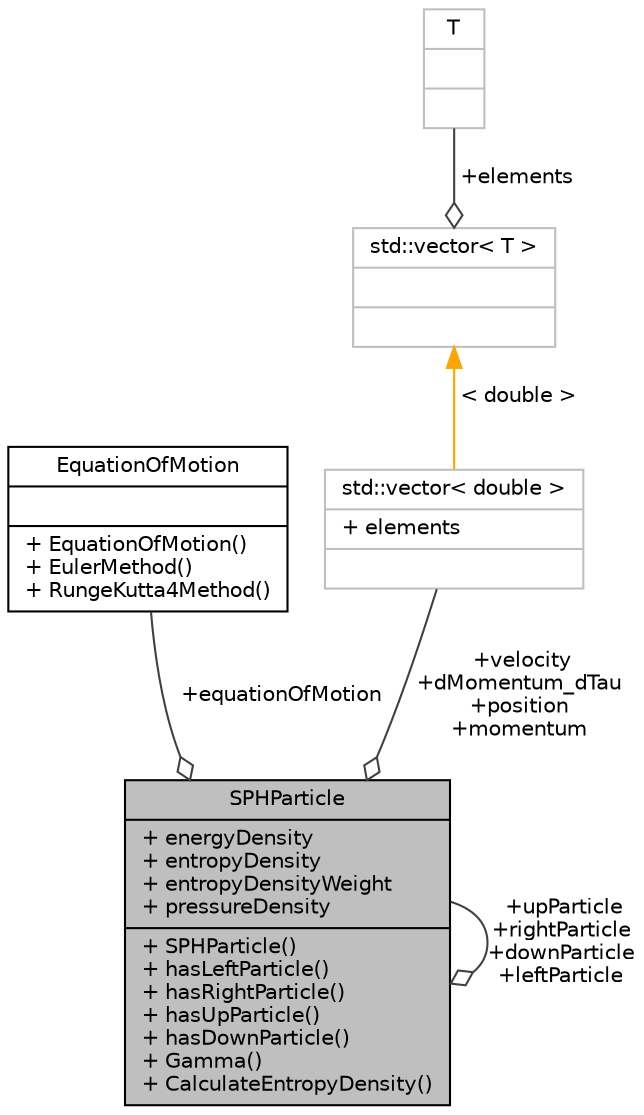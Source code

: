 digraph "SPHParticle"
{
  edge [fontname="Helvetica",fontsize="10",labelfontname="Helvetica",labelfontsize="10"];
  node [fontname="Helvetica",fontsize="10",shape=record];
  Node1 [label="{SPHParticle\n|+ energyDensity\l+ entropyDensity\l+ entropyDensityWeight\l+ pressureDensity\l|+ SPHParticle()\l+ hasLeftParticle()\l+ hasRightParticle()\l+ hasUpParticle()\l+ hasDownParticle()\l+ Gamma()\l+ CalculateEntropyDensity()\l}",height=0.2,width=0.4,color="black", fillcolor="grey75", style="filled", fontcolor="black"];
  Node1 -> Node1 [color="grey25",fontsize="10",style="solid",label=" +upParticle\n+rightParticle\n+downParticle\n+leftParticle" ,arrowhead="odiamond",fontname="Helvetica"];
  Node2 -> Node1 [color="grey25",fontsize="10",style="solid",label=" +equationOfMotion" ,arrowhead="odiamond",fontname="Helvetica"];
  Node2 [label="{EquationOfMotion\n||+ EquationOfMotion()\l+ EulerMethod()\l+ RungeKutta4Method()\l}",height=0.2,width=0.4,color="black", fillcolor="white", style="filled",URL="$d5/dfb/classEquationOfMotion.html"];
  Node3 -> Node1 [color="grey25",fontsize="10",style="solid",label=" +velocity\n+dMomentum_dTau\n+position\n+momentum" ,arrowhead="odiamond",fontname="Helvetica"];
  Node3 [label="{std::vector\< double \>\n|+ elements\l|}",height=0.2,width=0.4,color="grey75", fillcolor="white", style="filled"];
  Node4 -> Node3 [dir="back",color="orange",fontsize="10",style="solid",label=" \< double \>" ,fontname="Helvetica"];
  Node4 [label="{std::vector\< T \>\n||}",height=0.2,width=0.4,color="grey75", fillcolor="white", style="filled",tooltip="STL class. "];
  Node5 -> Node4 [color="grey25",fontsize="10",style="solid",label=" +elements" ,arrowhead="odiamond",fontname="Helvetica"];
  Node5 [label="{T\n||}",height=0.2,width=0.4,color="grey75", fillcolor="white", style="filled"];
}

